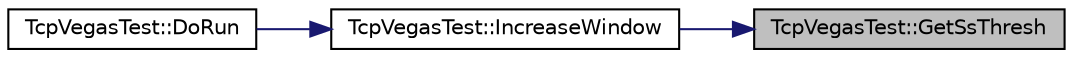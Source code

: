 digraph "TcpVegasTest::GetSsThresh"
{
 // LATEX_PDF_SIZE
  edge [fontname="Helvetica",fontsize="10",labelfontname="Helvetica",labelfontsize="10"];
  node [fontname="Helvetica",fontsize="10",shape=record];
  rankdir="RL";
  Node1 [label="TcpVegasTest::GetSsThresh",height=0.2,width=0.4,color="black", fillcolor="grey75", style="filled", fontcolor="black",tooltip="brief Get and check the SSH threshold."];
  Node1 -> Node2 [dir="back",color="midnightblue",fontsize="10",style="solid",fontname="Helvetica"];
  Node2 [label="TcpVegasTest::IncreaseWindow",height=0.2,width=0.4,color="black", fillcolor="white", style="filled",URL="$class_tcp_vegas_test.html#a87d311143a7c0f4d91624641965b1ced",tooltip="Increases the TCP window."];
  Node2 -> Node3 [dir="back",color="midnightblue",fontsize="10",style="solid",fontname="Helvetica"];
  Node3 [label="TcpVegasTest::DoRun",height=0.2,width=0.4,color="black", fillcolor="white", style="filled",URL="$class_tcp_vegas_test.html#a00eaa735d1666ec15d51ad98cf584087",tooltip="Implementation to actually run this TestCase."];
}
